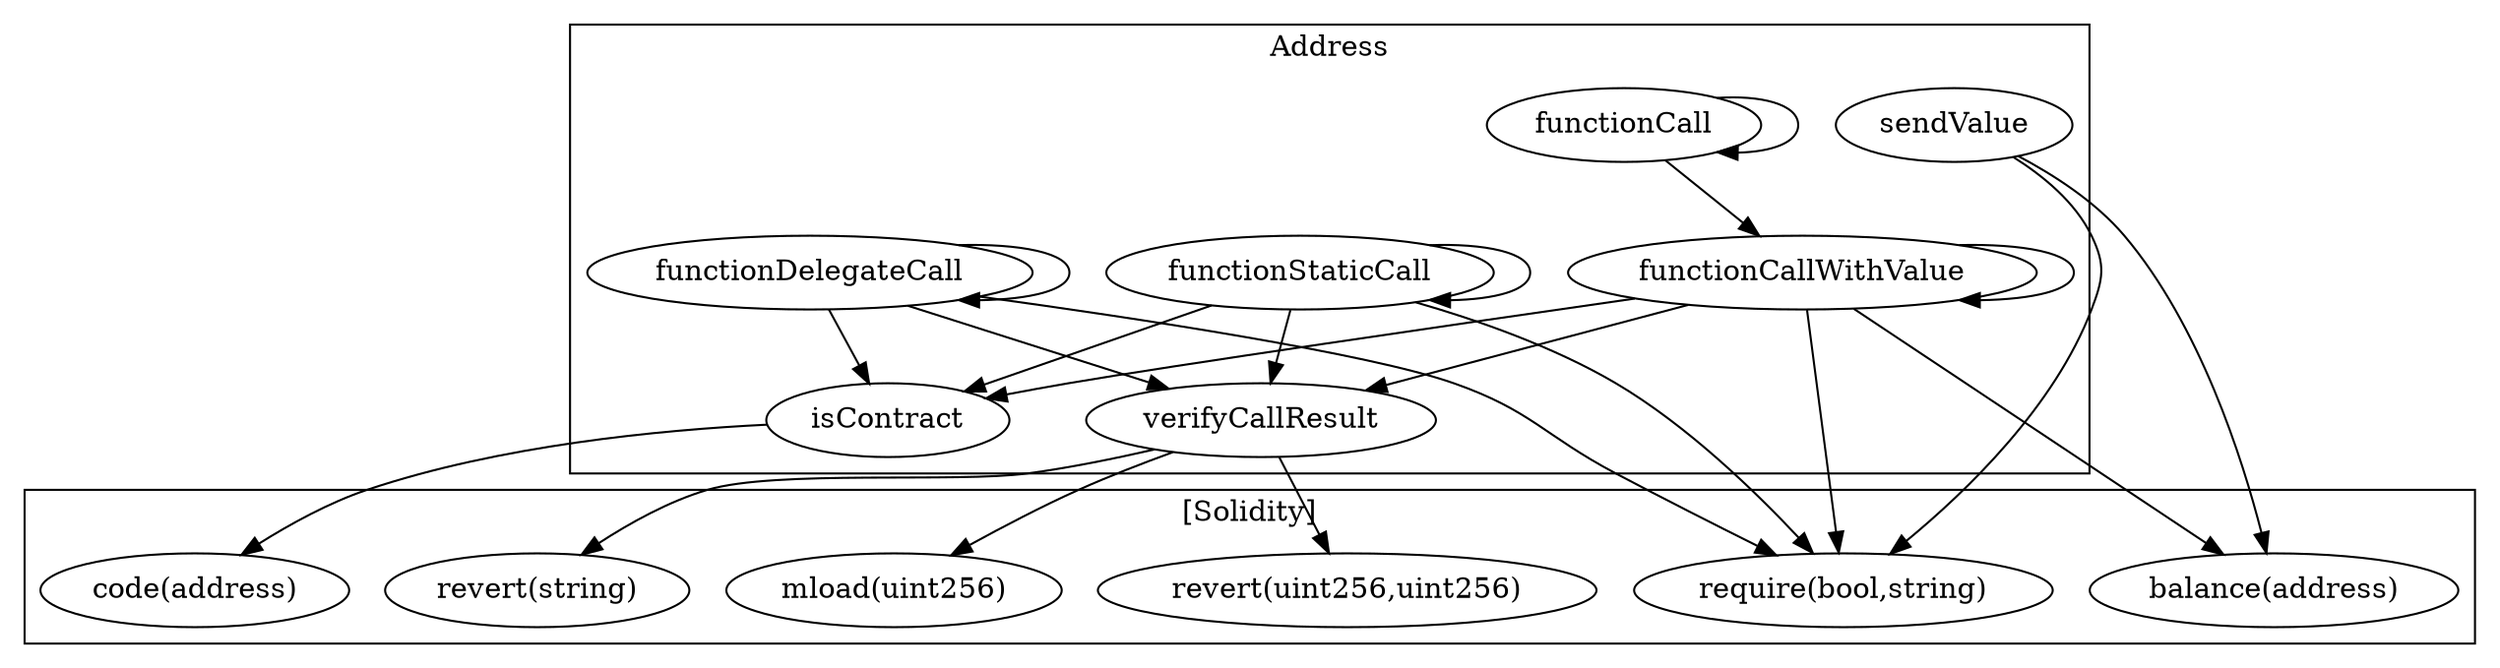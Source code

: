strict digraph {
subgraph cluster_2421_Address {
label = "Address"
"2421_functionDelegateCall" [label="functionDelegateCall"]
"2421_isContract" [label="isContract"]
"2421_functionCall" [label="functionCall"]
"2421_functionCallWithValue" [label="functionCallWithValue"]
"2421_verifyCallResult" [label="verifyCallResult"]
"2421_functionStaticCall" [label="functionStaticCall"]
"2421_sendValue" [label="sendValue"]
"2421_functionCallWithValue" -> "2421_isContract"
"2421_functionCall" -> "2421_functionCall"
"2421_functionStaticCall" -> "2421_isContract"
"2421_functionStaticCall" -> "2421_verifyCallResult"
"2421_functionCall" -> "2421_functionCallWithValue"
"2421_functionCallWithValue" -> "2421_verifyCallResult"
"2421_functionDelegateCall" -> "2421_verifyCallResult"
"2421_functionStaticCall" -> "2421_functionStaticCall"
"2421_functionCallWithValue" -> "2421_functionCallWithValue"
"2421_functionDelegateCall" -> "2421_isContract"
"2421_functionDelegateCall" -> "2421_functionDelegateCall"
}subgraph cluster_solidity {
label = "[Solidity]"
"mload(uint256)" 
"require(bool,string)" 
"balance(address)" 
"revert(string)" 
"code(address)" 
"revert(uint256,uint256)" 
"2421_isContract" -> "code(address)"
"2421_functionStaticCall" -> "require(bool,string)"
"2421_functionDelegateCall" -> "require(bool,string)"
"2421_functionCallWithValue" -> "balance(address)"
"2421_verifyCallResult" -> "revert(string)"
"2421_verifyCallResult" -> "revert(uint256,uint256)"
"2421_sendValue" -> "balance(address)"
"2421_functionCallWithValue" -> "require(bool,string)"
"2421_verifyCallResult" -> "mload(uint256)"
"2421_sendValue" -> "require(bool,string)"
}
}